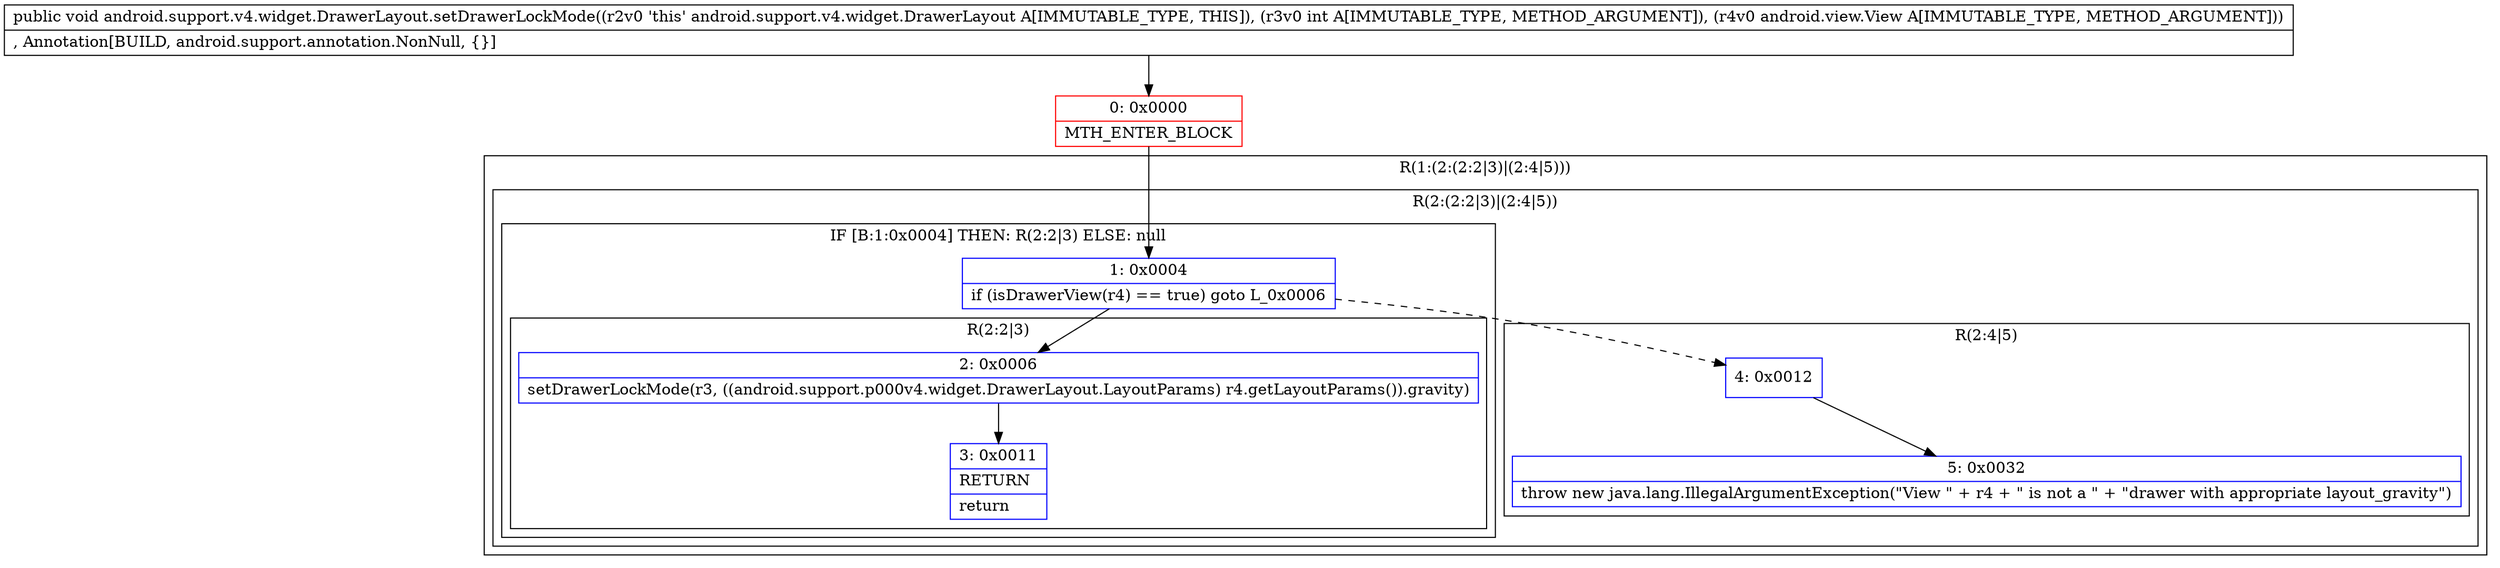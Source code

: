 digraph "CFG forandroid.support.v4.widget.DrawerLayout.setDrawerLockMode(ILandroid\/view\/View;)V" {
subgraph cluster_Region_1877241471 {
label = "R(1:(2:(2:2|3)|(2:4|5)))";
node [shape=record,color=blue];
subgraph cluster_Region_1871378404 {
label = "R(2:(2:2|3)|(2:4|5))";
node [shape=record,color=blue];
subgraph cluster_IfRegion_201835684 {
label = "IF [B:1:0x0004] THEN: R(2:2|3) ELSE: null";
node [shape=record,color=blue];
Node_1 [shape=record,label="{1\:\ 0x0004|if (isDrawerView(r4) == true) goto L_0x0006\l}"];
subgraph cluster_Region_730378198 {
label = "R(2:2|3)";
node [shape=record,color=blue];
Node_2 [shape=record,label="{2\:\ 0x0006|setDrawerLockMode(r3, ((android.support.p000v4.widget.DrawerLayout.LayoutParams) r4.getLayoutParams()).gravity)\l}"];
Node_3 [shape=record,label="{3\:\ 0x0011|RETURN\l|return\l}"];
}
}
subgraph cluster_Region_1741929294 {
label = "R(2:4|5)";
node [shape=record,color=blue];
Node_4 [shape=record,label="{4\:\ 0x0012}"];
Node_5 [shape=record,label="{5\:\ 0x0032|throw new java.lang.IllegalArgumentException(\"View \" + r4 + \" is not a \" + \"drawer with appropriate layout_gravity\")\l}"];
}
}
}
Node_0 [shape=record,color=red,label="{0\:\ 0x0000|MTH_ENTER_BLOCK\l}"];
MethodNode[shape=record,label="{public void android.support.v4.widget.DrawerLayout.setDrawerLockMode((r2v0 'this' android.support.v4.widget.DrawerLayout A[IMMUTABLE_TYPE, THIS]), (r3v0 int A[IMMUTABLE_TYPE, METHOD_ARGUMENT]), (r4v0 android.view.View A[IMMUTABLE_TYPE, METHOD_ARGUMENT]))  | , Annotation[BUILD, android.support.annotation.NonNull, \{\}]\l}"];
MethodNode -> Node_0;
Node_1 -> Node_2;
Node_1 -> Node_4[style=dashed];
Node_2 -> Node_3;
Node_4 -> Node_5;
Node_0 -> Node_1;
}


